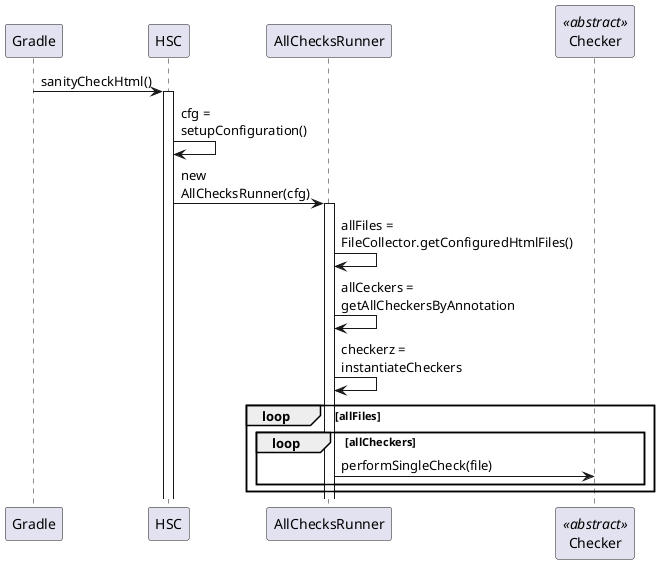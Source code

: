@startuml
skinparam maxmessagesize 80
Gradle -> HSC: sanityCheckHtml()
participant HSCTask as HSC
activate HSC

participant AllChecksRunner as ACR

HSC -> HSC: cfg = setupConfiguration()
HSC -> ACR: new AllChecksRunner(cfg)
activate ACR

ACR -> ACR: allFiles = FileCollector.getConfiguredHtmlFiles()
ACR -> ACR: allCeckers = getAllCheckersByAnnotation
ACR -> ACR: checkerz = instantiateCheckers
loop allFiles
    loop allCheckers
    participant "Checker" as CHECK <<abstract>>
    ACR -> CHECK: performSingleCheck(file)
    end

end
@enduml